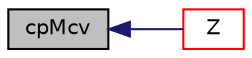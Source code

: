 digraph "cpMcv"
{
  bgcolor="transparent";
  edge [fontname="Helvetica",fontsize="10",labelfontname="Helvetica",labelfontsize="10"];
  node [fontname="Helvetica",fontsize="10",shape=record];
  rankdir="LR";
  Node1 [label="cpMcv",height=0.2,width=0.4,color="black", fillcolor="grey75", style="filled", fontcolor="black"];
  Node1 -> Node2 [dir="back",color="midnightblue",fontsize="10",style="solid",fontname="Helvetica"];
  Node2 [label="Z",height=0.2,width=0.4,color="red",URL="$a00156.html#adf30d0e22c41a1f4d3a6e2d7a9443c7a",tooltip="Return compression factor []. "];
}
